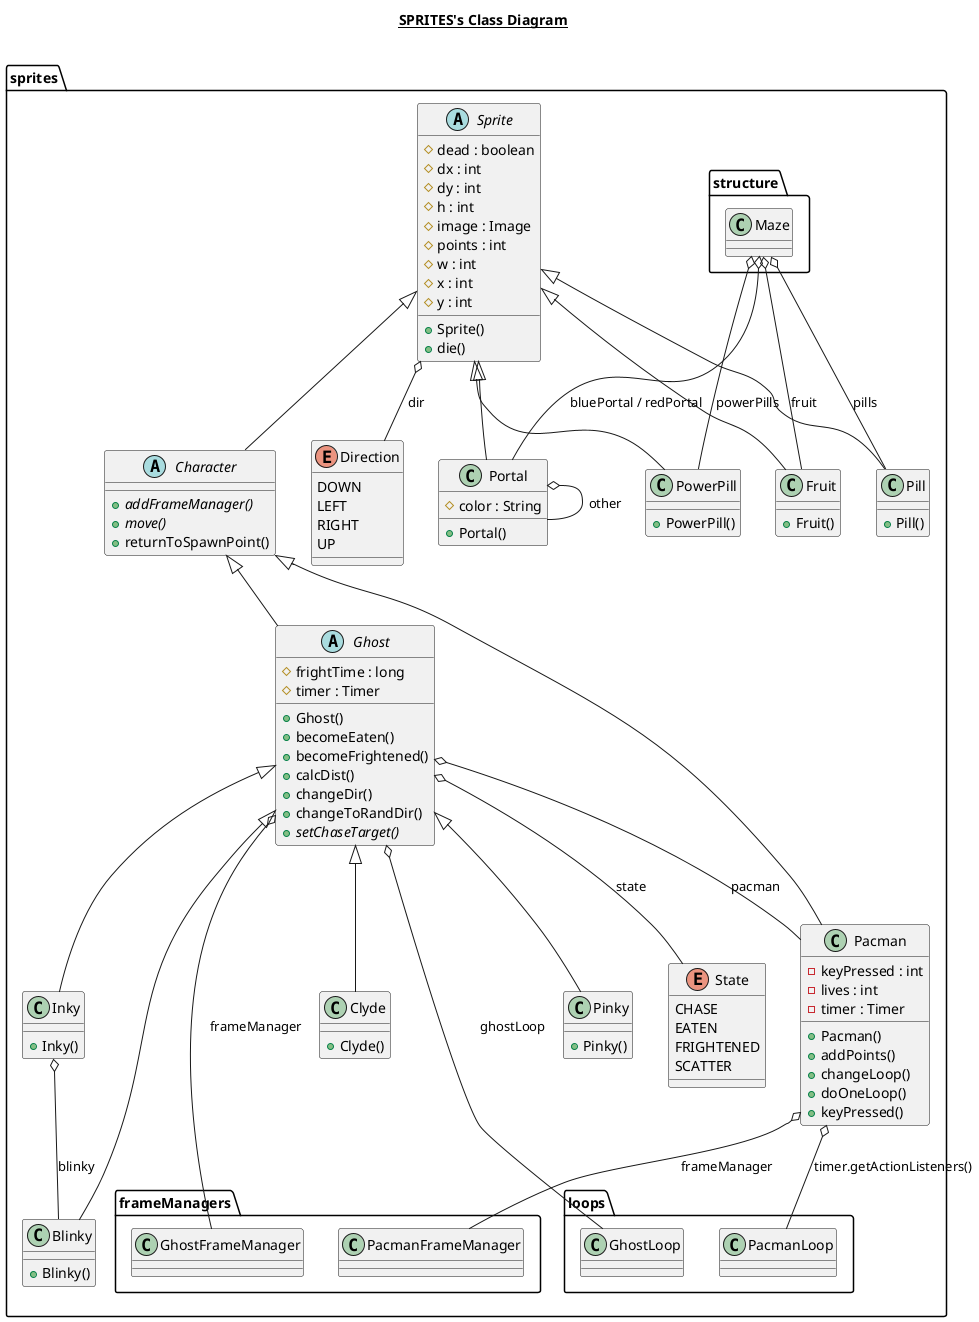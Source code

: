 @startuml

title __SPRITES's Class Diagram__\n

  namespace sprites {
      class sprites.Blinky {
          + Blinky()
      }
      abstract class sprites.Character {
          {abstract} + addFrameManager()
          {abstract} + move()
          + returnToSpawnPoint()
      }
      class sprites.Clyde {
          + Clyde()
      }
      enum Direction {
        DOWN
        LEFT
        RIGHT
        UP
      }
      
      class sprites.Fruit {
          + Fruit()
      }
      abstract class sprites.Ghost {
          # frightTime : long
          # timer : Timer
          + Ghost()
          + becomeEaten()
          + becomeFrightened()
          + calcDist()
          + changeDir()
          + changeToRandDir()
          {abstract} + setChaseTarget()
      }
      class sprites.Inky {
          + Inky()
      }
      class sprites.Pacman {
          - keyPressed : int
          - lives : int
          - timer : Timer
          + Pacman()
          + addPoints()
          + changeLoop()
          + doOneLoop()
          + keyPressed()
      }
      class sprites.Pill {
          + Pill()
      }
      class sprites.Pinky {
          + Pinky()
      }
      class sprites.Portal {
          # color : String
          + Portal()
      }
      class sprites.PowerPill {
          + PowerPill()
      }
      abstract class sprites.Sprite {
          # dead : boolean
          # dx : int
          # dy : int
          # h : int
          # image : Image
          # points : int
          # w : int
          # x : int
          # y : int
          + Sprite()
          + die()
      }
      enum State {
        CHASE
        EATEN
        FRIGHTENED
        SCATTER
      }

  sprites.Blinky -up-|> sprites.Ghost
  sprites.Character -up-|> sprites.Sprite
  sprites.Clyde -up-|> sprites.Ghost
  sprites.Fruit -up-|> sprites.Sprite
  sprites.Ghost -up-|> sprites.Character
  sprites.Ghost o-- frameManagers.GhostFrameManager : frameManager
  sprites.Ghost o-- loops.GhostLoop : ghostLoop
  sprites.Pacman o-- loops.PacmanLoop : timer.getActionListeners()
  sprites.Ghost o-- sprites.Pacman : pacman
  sprites.Ghost o-- sprites.State : state
  sprites.Inky -up-|> sprites.Ghost
  sprites.Inky o-- sprites.Blinky : blinky
  sprites.Pacman -up-|> sprites.Character
  sprites.Pacman o-- frameManagers.PacmanFrameManager : frameManager
  sprites.Pill -up-|> sprites.Sprite
  sprites.Pinky -up-|> sprites.Ghost
  sprites.Portal -up-|> sprites.Sprite
  sprites.Portal o-- sprites.Portal : other
  sprites.PowerPill -up-|> sprites.Sprite
  sprites.Sprite o-- sprites.Direction : dir
  structure.Maze o-- sprites.Portal : bluePortal / redPortal
    structure.Maze o-- sprites.Pill : pills
    structure.Maze o-- sprites.Fruit : fruit
    structure.Maze o-- sprites.PowerPill : powerPills


@enduml
